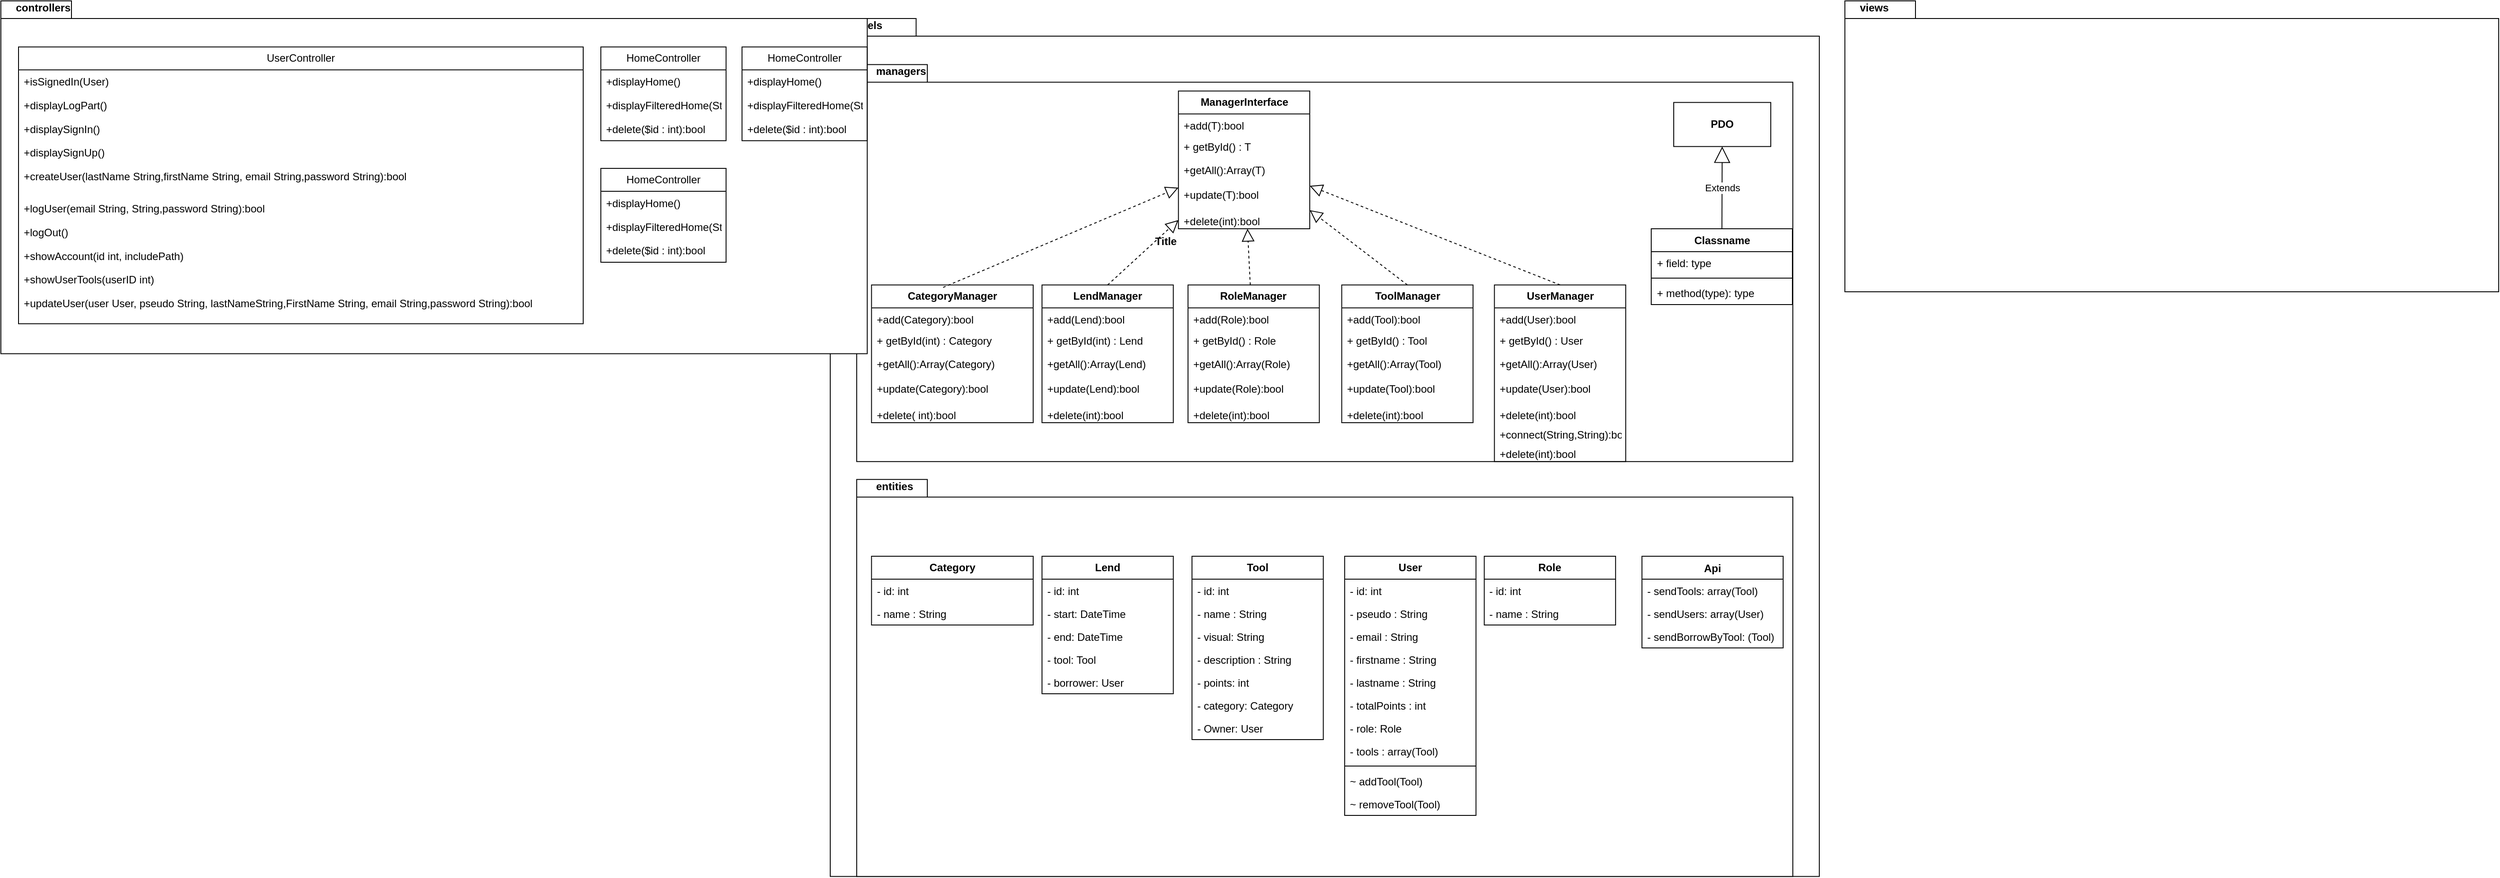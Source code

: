 <mxfile version="21.3.2" type="github">
  <diagram id="C5RBs43oDa-KdzZeNtuy" name="Page-1">
    <mxGraphModel dx="2261" dy="1923" grid="1" gridSize="10" guides="1" tooltips="1" connect="1" arrows="1" fold="1" page="1" pageScale="1" pageWidth="827" pageHeight="1169" math="0" shadow="0">
      <root>
        <mxCell id="WIyWlLk6GJQsqaUBKTNV-0" />
        <mxCell id="WIyWlLk6GJQsqaUBKTNV-1" parent="WIyWlLk6GJQsqaUBKTNV-0" />
        <mxCell id="zkfFHV4jXpPFQw0GAbJ--17" value="Address" style="swimlane;fontStyle=0;align=center;verticalAlign=top;childLayout=stackLayout;horizontal=1;startSize=26;horizontalStack=0;resizeParent=1;resizeLast=0;collapsible=1;marginBottom=0;rounded=0;shadow=0;strokeWidth=1;" parent="WIyWlLk6GJQsqaUBKTNV-1" vertex="1">
          <mxGeometry x="450" y="372" width="160" height="216" as="geometry">
            <mxRectangle x="550" y="140" width="160" height="26" as="alternateBounds" />
          </mxGeometry>
        </mxCell>
        <mxCell id="zkfFHV4jXpPFQw0GAbJ--18" value="Street" style="text;align=left;verticalAlign=top;spacingLeft=4;spacingRight=4;overflow=hidden;rotatable=0;points=[[0,0.5],[1,0.5]];portConstraint=eastwest;" parent="zkfFHV4jXpPFQw0GAbJ--17" vertex="1">
          <mxGeometry y="26" width="160" height="26" as="geometry" />
        </mxCell>
        <mxCell id="zkfFHV4jXpPFQw0GAbJ--19" value="City" style="text;align=left;verticalAlign=top;spacingLeft=4;spacingRight=4;overflow=hidden;rotatable=0;points=[[0,0.5],[1,0.5]];portConstraint=eastwest;rounded=0;shadow=0;html=0;" parent="zkfFHV4jXpPFQw0GAbJ--17" vertex="1">
          <mxGeometry y="52" width="160" height="26" as="geometry" />
        </mxCell>
        <mxCell id="zkfFHV4jXpPFQw0GAbJ--20" value="State" style="text;align=left;verticalAlign=top;spacingLeft=4;spacingRight=4;overflow=hidden;rotatable=0;points=[[0,0.5],[1,0.5]];portConstraint=eastwest;rounded=0;shadow=0;html=0;" parent="zkfFHV4jXpPFQw0GAbJ--17" vertex="1">
          <mxGeometry y="78" width="160" height="26" as="geometry" />
        </mxCell>
        <mxCell id="zkfFHV4jXpPFQw0GAbJ--21" value="Postal Code" style="text;align=left;verticalAlign=top;spacingLeft=4;spacingRight=4;overflow=hidden;rotatable=0;points=[[0,0.5],[1,0.5]];portConstraint=eastwest;rounded=0;shadow=0;html=0;" parent="zkfFHV4jXpPFQw0GAbJ--17" vertex="1">
          <mxGeometry y="104" width="160" height="26" as="geometry" />
        </mxCell>
        <mxCell id="zkfFHV4jXpPFQw0GAbJ--22" value="Country" style="text;align=left;verticalAlign=top;spacingLeft=4;spacingRight=4;overflow=hidden;rotatable=0;points=[[0,0.5],[1,0.5]];portConstraint=eastwest;rounded=0;shadow=0;html=0;" parent="zkfFHV4jXpPFQw0GAbJ--17" vertex="1">
          <mxGeometry y="130" width="160" height="26" as="geometry" />
        </mxCell>
        <mxCell id="zkfFHV4jXpPFQw0GAbJ--23" value="" style="line;html=1;strokeWidth=1;align=left;verticalAlign=middle;spacingTop=-1;spacingLeft=3;spacingRight=3;rotatable=0;labelPosition=right;points=[];portConstraint=eastwest;" parent="zkfFHV4jXpPFQw0GAbJ--17" vertex="1">
          <mxGeometry y="156" width="160" height="8" as="geometry" />
        </mxCell>
        <mxCell id="zkfFHV4jXpPFQw0GAbJ--24" value="Validate" style="text;align=left;verticalAlign=top;spacingLeft=4;spacingRight=4;overflow=hidden;rotatable=0;points=[[0,0.5],[1,0.5]];portConstraint=eastwest;" parent="zkfFHV4jXpPFQw0GAbJ--17" vertex="1">
          <mxGeometry y="164" width="160" height="26" as="geometry" />
        </mxCell>
        <mxCell id="zkfFHV4jXpPFQw0GAbJ--25" value="Output As Label" style="text;align=left;verticalAlign=top;spacingLeft=4;spacingRight=4;overflow=hidden;rotatable=0;points=[[0,0.5],[1,0.5]];portConstraint=eastwest;" parent="zkfFHV4jXpPFQw0GAbJ--17" vertex="1">
          <mxGeometry y="190" width="160" height="26" as="geometry" />
        </mxCell>
        <mxCell id="wc3oJx8PHV-5oirLTfXP-18" value="&lt;div&gt;models&lt;/div&gt;" style="shape=folder;fontStyle=1;spacingTop=-6;tabWidth=80;tabHeight=20;tabPosition=left;html=1;whiteSpace=wrap;container=1;align=left;verticalAlign=top;spacingLeft=15;" parent="WIyWlLk6GJQsqaUBKTNV-1" vertex="1">
          <mxGeometry x="330" y="-220" width="1121" height="973.19" as="geometry">
            <mxRectangle x="410" y="-250" width="40" height="50" as="alternateBounds" />
          </mxGeometry>
        </mxCell>
        <mxCell id="wc3oJx8PHV-5oirLTfXP-54" value="&lt;div&gt;managers&lt;/div&gt;" style="shape=folder;fontStyle=1;spacingTop=-6;tabWidth=80;tabHeight=20;tabPosition=left;html=1;whiteSpace=wrap;container=1;align=left;verticalAlign=top;spacingLeft=20;" parent="wc3oJx8PHV-5oirLTfXP-18" vertex="1">
          <mxGeometry x="30" y="52.22" width="1061" height="450.37" as="geometry">
            <mxRectangle x="410" y="-250" width="40" height="50" as="alternateBounds" />
          </mxGeometry>
        </mxCell>
        <mxCell id="wc3oJx8PHV-5oirLTfXP-19" value="&lt;div&gt;ManagerInterface&lt;/div&gt;" style="swimlane;fontStyle=1;childLayout=stackLayout;horizontal=1;startSize=26;fillColor=none;horizontalStack=0;resizeParent=1;resizeParentMax=0;resizeLast=0;collapsible=1;marginBottom=0;whiteSpace=wrap;html=1;" parent="wc3oJx8PHV-5oirLTfXP-54" vertex="1">
          <mxGeometry x="364.645" y="30" width="148.823" height="156.25" as="geometry" />
        </mxCell>
        <mxCell id="wc3oJx8PHV-5oirLTfXP-20" value="+add(T):bool" style="text;align=left;verticalAlign=top;spacingLeft=4;spacingRight=4;overflow=hidden;rotatable=0;points=[[0,0.5],[1,0.5]];portConstraint=eastwest;" parent="wc3oJx8PHV-5oirLTfXP-19" vertex="1">
          <mxGeometry y="26" width="148.823" height="24" as="geometry" />
        </mxCell>
        <mxCell id="wc3oJx8PHV-5oirLTfXP-21" value="+ getById() : T" style="text;align=left;verticalAlign=top;spacingLeft=4;spacingRight=4;overflow=hidden;rotatable=0;points=[[0,0.5],[1,0.5]];portConstraint=eastwest;" parent="wc3oJx8PHV-5oirLTfXP-19" vertex="1">
          <mxGeometry y="50" width="148.823" height="26.06" as="geometry" />
        </mxCell>
        <mxCell id="wc3oJx8PHV-5oirLTfXP-22" value="+getAll():Array(T)" style="text;align=left;verticalAlign=top;spacingLeft=4;spacingRight=4;overflow=hidden;rotatable=0;points=[[0,0.5],[1,0.5]];portConstraint=eastwest;" parent="wc3oJx8PHV-5oirLTfXP-19" vertex="1">
          <mxGeometry y="76.06" width="148.823" height="28.13" as="geometry" />
        </mxCell>
        <mxCell id="wc3oJx8PHV-5oirLTfXP-23" value="+update(T):bool" style="text;align=left;verticalAlign=top;spacingLeft=4;spacingRight=4;overflow=hidden;rotatable=0;points=[[0,0.5],[1,0.5]];portConstraint=eastwest;" parent="wc3oJx8PHV-5oirLTfXP-19" vertex="1">
          <mxGeometry y="104.19" width="148.823" height="30" as="geometry" />
        </mxCell>
        <mxCell id="wc3oJx8PHV-5oirLTfXP-24" value="+delete(int):bool" style="text;align=left;verticalAlign=top;spacingLeft=4;spacingRight=4;overflow=hidden;rotatable=0;points=[[0,0.5],[1,0.5]];portConstraint=eastwest;" parent="wc3oJx8PHV-5oirLTfXP-19" vertex="1">
          <mxGeometry y="134.19" width="148.823" height="22.06" as="geometry" />
        </mxCell>
        <mxCell id="wc3oJx8PHV-5oirLTfXP-55" value="CategoryManager" style="swimlane;fontStyle=1;childLayout=stackLayout;horizontal=1;startSize=26;fillColor=none;horizontalStack=0;resizeParent=1;resizeParentMax=0;resizeLast=0;collapsible=1;marginBottom=0;whiteSpace=wrap;html=1;" parent="wc3oJx8PHV-5oirLTfXP-54" vertex="1">
          <mxGeometry x="16.78" y="250" width="183.22" height="156.25" as="geometry" />
        </mxCell>
        <mxCell id="wc3oJx8PHV-5oirLTfXP-56" value="+add(Category):bool" style="text;align=left;verticalAlign=top;spacingLeft=4;spacingRight=4;overflow=hidden;rotatable=0;points=[[0,0.5],[1,0.5]];portConstraint=eastwest;" parent="wc3oJx8PHV-5oirLTfXP-55" vertex="1">
          <mxGeometry y="26" width="183.22" height="24" as="geometry" />
        </mxCell>
        <mxCell id="wc3oJx8PHV-5oirLTfXP-57" value="+ getById(int) : Category" style="text;align=left;verticalAlign=top;spacingLeft=4;spacingRight=4;overflow=hidden;rotatable=0;points=[[0,0.5],[1,0.5]];portConstraint=eastwest;" parent="wc3oJx8PHV-5oirLTfXP-55" vertex="1">
          <mxGeometry y="50" width="183.22" height="26.06" as="geometry" />
        </mxCell>
        <mxCell id="wc3oJx8PHV-5oirLTfXP-58" value="+getAll():Array(Category)" style="text;align=left;verticalAlign=top;spacingLeft=4;spacingRight=4;overflow=hidden;rotatable=0;points=[[0,0.5],[1,0.5]];portConstraint=eastwest;" parent="wc3oJx8PHV-5oirLTfXP-55" vertex="1">
          <mxGeometry y="76.06" width="183.22" height="28.13" as="geometry" />
        </mxCell>
        <mxCell id="wc3oJx8PHV-5oirLTfXP-59" value="+update(Category):bool" style="text;align=left;verticalAlign=top;spacingLeft=4;spacingRight=4;overflow=hidden;rotatable=0;points=[[0,0.5],[1,0.5]];portConstraint=eastwest;" parent="wc3oJx8PHV-5oirLTfXP-55" vertex="1">
          <mxGeometry y="104.19" width="183.22" height="30" as="geometry" />
        </mxCell>
        <mxCell id="wc3oJx8PHV-5oirLTfXP-60" value="+delete( int):bool" style="text;align=left;verticalAlign=top;spacingLeft=4;spacingRight=4;overflow=hidden;rotatable=0;points=[[0,0.5],[1,0.5]];portConstraint=eastwest;" parent="wc3oJx8PHV-5oirLTfXP-55" vertex="1">
          <mxGeometry y="134.19" width="183.22" height="22.06" as="geometry" />
        </mxCell>
        <mxCell id="wc3oJx8PHV-5oirLTfXP-61" value="LendManager" style="swimlane;fontStyle=1;childLayout=stackLayout;horizontal=1;startSize=26;fillColor=none;horizontalStack=0;resizeParent=1;resizeParentMax=0;resizeLast=0;collapsible=1;marginBottom=0;whiteSpace=wrap;html=1;" parent="wc3oJx8PHV-5oirLTfXP-54" vertex="1">
          <mxGeometry x="210.004" y="250" width="148.823" height="156.25" as="geometry" />
        </mxCell>
        <mxCell id="wc3oJx8PHV-5oirLTfXP-62" value="+add(Lend):bool" style="text;align=left;verticalAlign=top;spacingLeft=4;spacingRight=4;overflow=hidden;rotatable=0;points=[[0,0.5],[1,0.5]];portConstraint=eastwest;" parent="wc3oJx8PHV-5oirLTfXP-61" vertex="1">
          <mxGeometry y="26" width="148.823" height="24" as="geometry" />
        </mxCell>
        <mxCell id="wc3oJx8PHV-5oirLTfXP-63" value="+ getById(int) : Lend" style="text;align=left;verticalAlign=top;spacingLeft=4;spacingRight=4;overflow=hidden;rotatable=0;points=[[0,0.5],[1,0.5]];portConstraint=eastwest;" parent="wc3oJx8PHV-5oirLTfXP-61" vertex="1">
          <mxGeometry y="50" width="148.823" height="26.06" as="geometry" />
        </mxCell>
        <mxCell id="wc3oJx8PHV-5oirLTfXP-64" value="+getAll():Array(Lend)" style="text;align=left;verticalAlign=top;spacingLeft=4;spacingRight=4;overflow=hidden;rotatable=0;points=[[0,0.5],[1,0.5]];portConstraint=eastwest;" parent="wc3oJx8PHV-5oirLTfXP-61" vertex="1">
          <mxGeometry y="76.06" width="148.823" height="28.13" as="geometry" />
        </mxCell>
        <mxCell id="wc3oJx8PHV-5oirLTfXP-65" value="+update(Lend):bool" style="text;align=left;verticalAlign=top;spacingLeft=4;spacingRight=4;overflow=hidden;rotatable=0;points=[[0,0.5],[1,0.5]];portConstraint=eastwest;" parent="wc3oJx8PHV-5oirLTfXP-61" vertex="1">
          <mxGeometry y="104.19" width="148.823" height="30" as="geometry" />
        </mxCell>
        <mxCell id="wc3oJx8PHV-5oirLTfXP-66" value="+delete(int):bool" style="text;align=left;verticalAlign=top;spacingLeft=4;spacingRight=4;overflow=hidden;rotatable=0;points=[[0,0.5],[1,0.5]];portConstraint=eastwest;" parent="wc3oJx8PHV-5oirLTfXP-61" vertex="1">
          <mxGeometry y="134.19" width="148.823" height="22.06" as="geometry" />
        </mxCell>
        <mxCell id="wc3oJx8PHV-5oirLTfXP-67" value="&lt;div&gt;RoleManager&lt;/div&gt;" style="swimlane;fontStyle=1;childLayout=stackLayout;horizontal=1;startSize=26;fillColor=none;horizontalStack=0;resizeParent=1;resizeParentMax=0;resizeLast=0;collapsible=1;marginBottom=0;whiteSpace=wrap;html=1;" parent="wc3oJx8PHV-5oirLTfXP-54" vertex="1">
          <mxGeometry x="375.497" y="250" width="148.823" height="156.25" as="geometry" />
        </mxCell>
        <mxCell id="wc3oJx8PHV-5oirLTfXP-68" value="+add(Role):bool" style="text;align=left;verticalAlign=top;spacingLeft=4;spacingRight=4;overflow=hidden;rotatable=0;points=[[0,0.5],[1,0.5]];portConstraint=eastwest;" parent="wc3oJx8PHV-5oirLTfXP-67" vertex="1">
          <mxGeometry y="26" width="148.823" height="24" as="geometry" />
        </mxCell>
        <mxCell id="wc3oJx8PHV-5oirLTfXP-69" value="+ getById() : Role" style="text;align=left;verticalAlign=top;spacingLeft=4;spacingRight=4;overflow=hidden;rotatable=0;points=[[0,0.5],[1,0.5]];portConstraint=eastwest;" parent="wc3oJx8PHV-5oirLTfXP-67" vertex="1">
          <mxGeometry y="50" width="148.823" height="26.06" as="geometry" />
        </mxCell>
        <mxCell id="wc3oJx8PHV-5oirLTfXP-70" value="+getAll():Array(Role)" style="text;align=left;verticalAlign=top;spacingLeft=4;spacingRight=4;overflow=hidden;rotatable=0;points=[[0,0.5],[1,0.5]];portConstraint=eastwest;" parent="wc3oJx8PHV-5oirLTfXP-67" vertex="1">
          <mxGeometry y="76.06" width="148.823" height="28.13" as="geometry" />
        </mxCell>
        <mxCell id="wc3oJx8PHV-5oirLTfXP-71" value="+update(Role):bool" style="text;align=left;verticalAlign=top;spacingLeft=4;spacingRight=4;overflow=hidden;rotatable=0;points=[[0,0.5],[1,0.5]];portConstraint=eastwest;" parent="wc3oJx8PHV-5oirLTfXP-67" vertex="1">
          <mxGeometry y="104.19" width="148.823" height="30" as="geometry" />
        </mxCell>
        <mxCell id="wc3oJx8PHV-5oirLTfXP-72" value="+delete(int):bool" style="text;align=left;verticalAlign=top;spacingLeft=4;spacingRight=4;overflow=hidden;rotatable=0;points=[[0,0.5],[1,0.5]];portConstraint=eastwest;" parent="wc3oJx8PHV-5oirLTfXP-67" vertex="1">
          <mxGeometry y="134.19" width="148.823" height="22.06" as="geometry" />
        </mxCell>
        <mxCell id="wc3oJx8PHV-5oirLTfXP-73" value="&lt;div&gt;ToolManager&lt;/div&gt;" style="swimlane;fontStyle=1;childLayout=stackLayout;horizontal=1;startSize=26;fillColor=none;horizontalStack=0;resizeParent=1;resizeParentMax=0;resizeLast=0;collapsible=1;marginBottom=0;whiteSpace=wrap;html=1;" parent="wc3oJx8PHV-5oirLTfXP-54" vertex="1">
          <mxGeometry x="549.723" y="250" width="148.823" height="156.25" as="geometry" />
        </mxCell>
        <mxCell id="wc3oJx8PHV-5oirLTfXP-74" value="+add(Tool):bool" style="text;align=left;verticalAlign=top;spacingLeft=4;spacingRight=4;overflow=hidden;rotatable=0;points=[[0,0.5],[1,0.5]];portConstraint=eastwest;" parent="wc3oJx8PHV-5oirLTfXP-73" vertex="1">
          <mxGeometry y="26" width="148.823" height="24" as="geometry" />
        </mxCell>
        <mxCell id="wc3oJx8PHV-5oirLTfXP-75" value="+ getById() : Tool" style="text;align=left;verticalAlign=top;spacingLeft=4;spacingRight=4;overflow=hidden;rotatable=0;points=[[0,0.5],[1,0.5]];portConstraint=eastwest;" parent="wc3oJx8PHV-5oirLTfXP-73" vertex="1">
          <mxGeometry y="50" width="148.823" height="26.06" as="geometry" />
        </mxCell>
        <mxCell id="wc3oJx8PHV-5oirLTfXP-76" value="+getAll():Array(Tool)" style="text;align=left;verticalAlign=top;spacingLeft=4;spacingRight=4;overflow=hidden;rotatable=0;points=[[0,0.5],[1,0.5]];portConstraint=eastwest;" parent="wc3oJx8PHV-5oirLTfXP-73" vertex="1">
          <mxGeometry y="76.06" width="148.823" height="28.13" as="geometry" />
        </mxCell>
        <mxCell id="wc3oJx8PHV-5oirLTfXP-77" value="+update(Tool):bool" style="text;align=left;verticalAlign=top;spacingLeft=4;spacingRight=4;overflow=hidden;rotatable=0;points=[[0,0.5],[1,0.5]];portConstraint=eastwest;" parent="wc3oJx8PHV-5oirLTfXP-73" vertex="1">
          <mxGeometry y="104.19" width="148.823" height="30" as="geometry" />
        </mxCell>
        <mxCell id="wc3oJx8PHV-5oirLTfXP-78" value="+delete(int):bool" style="text;align=left;verticalAlign=top;spacingLeft=4;spacingRight=4;overflow=hidden;rotatable=0;points=[[0,0.5],[1,0.5]];portConstraint=eastwest;" parent="wc3oJx8PHV-5oirLTfXP-73" vertex="1">
          <mxGeometry y="134.19" width="148.823" height="22.06" as="geometry" />
        </mxCell>
        <mxCell id="wc3oJx8PHV-5oirLTfXP-79" value="&lt;div&gt;UserManager&lt;/div&gt;" style="swimlane;fontStyle=1;childLayout=stackLayout;horizontal=1;startSize=26;fillColor=none;horizontalStack=0;resizeParent=1;resizeParentMax=0;resizeLast=0;collapsible=1;marginBottom=0;whiteSpace=wrap;html=1;" parent="wc3oJx8PHV-5oirLTfXP-54" vertex="1">
          <mxGeometry x="722.777" y="250" width="148.823" height="200.37" as="geometry" />
        </mxCell>
        <mxCell id="wc3oJx8PHV-5oirLTfXP-80" value="+add(User):bool" style="text;align=left;verticalAlign=top;spacingLeft=4;spacingRight=4;overflow=hidden;rotatable=0;points=[[0,0.5],[1,0.5]];portConstraint=eastwest;" parent="wc3oJx8PHV-5oirLTfXP-79" vertex="1">
          <mxGeometry y="26" width="148.823" height="24" as="geometry" />
        </mxCell>
        <mxCell id="wc3oJx8PHV-5oirLTfXP-81" value="+ getById() : User" style="text;align=left;verticalAlign=top;spacingLeft=4;spacingRight=4;overflow=hidden;rotatable=0;points=[[0,0.5],[1,0.5]];portConstraint=eastwest;" parent="wc3oJx8PHV-5oirLTfXP-79" vertex="1">
          <mxGeometry y="50" width="148.823" height="26.06" as="geometry" />
        </mxCell>
        <mxCell id="wc3oJx8PHV-5oirLTfXP-82" value="+getAll():Array(User)" style="text;align=left;verticalAlign=top;spacingLeft=4;spacingRight=4;overflow=hidden;rotatable=0;points=[[0,0.5],[1,0.5]];portConstraint=eastwest;" parent="wc3oJx8PHV-5oirLTfXP-79" vertex="1">
          <mxGeometry y="76.06" width="148.823" height="28.13" as="geometry" />
        </mxCell>
        <mxCell id="wc3oJx8PHV-5oirLTfXP-83" value="+update(User):bool" style="text;align=left;verticalAlign=top;spacingLeft=4;spacingRight=4;overflow=hidden;rotatable=0;points=[[0,0.5],[1,0.5]];portConstraint=eastwest;" parent="wc3oJx8PHV-5oirLTfXP-79" vertex="1">
          <mxGeometry y="104.19" width="148.823" height="30" as="geometry" />
        </mxCell>
        <mxCell id="wc3oJx8PHV-5oirLTfXP-84" value="+delete(int):bool" style="text;align=left;verticalAlign=top;spacingLeft=4;spacingRight=4;overflow=hidden;rotatable=0;points=[[0,0.5],[1,0.5]];portConstraint=eastwest;" parent="wc3oJx8PHV-5oirLTfXP-79" vertex="1">
          <mxGeometry y="134.19" width="148.823" height="22.06" as="geometry" />
        </mxCell>
        <mxCell id="wc3oJx8PHV-5oirLTfXP-87" value="+connect(String,String):bool" style="text;align=left;verticalAlign=top;spacingLeft=4;spacingRight=4;overflow=hidden;rotatable=0;points=[[0,0.5],[1,0.5]];portConstraint=eastwest;" parent="wc3oJx8PHV-5oirLTfXP-79" vertex="1">
          <mxGeometry y="156.25" width="148.823" height="22.06" as="geometry" />
        </mxCell>
        <mxCell id="wc3oJx8PHV-5oirLTfXP-88" value="+delete(int):bool" style="text;align=left;verticalAlign=top;spacingLeft=4;spacingRight=4;overflow=hidden;rotatable=0;points=[[0,0.5],[1,0.5]];portConstraint=eastwest;" parent="wc3oJx8PHV-5oirLTfXP-79" vertex="1">
          <mxGeometry y="178.31" width="148.823" height="22.06" as="geometry" />
        </mxCell>
        <mxCell id="wc3oJx8PHV-5oirLTfXP-91" value="" style="endArrow=block;dashed=1;endFill=0;endSize=12;html=1;rounded=0;" parent="wc3oJx8PHV-5oirLTfXP-54" source="wc3oJx8PHV-5oirLTfXP-67" target="wc3oJx8PHV-5oirLTfXP-19" edge="1">
          <mxGeometry width="160" relative="1" as="geometry">
            <mxPoint x="300" y="260" as="sourcePoint" />
            <mxPoint x="427" y="196" as="targetPoint" />
          </mxGeometry>
        </mxCell>
        <mxCell id="wc3oJx8PHV-5oirLTfXP-92" value="" style="endArrow=block;dashed=1;endFill=0;endSize=12;html=1;rounded=0;exitX=0.443;exitY=0.018;exitDx=0;exitDy=0;exitPerimeter=0;fontStyle=1" parent="wc3oJx8PHV-5oirLTfXP-54" source="wc3oJx8PHV-5oirLTfXP-55" target="wc3oJx8PHV-5oirLTfXP-19" edge="1">
          <mxGeometry width="160" relative="1" as="geometry">
            <mxPoint x="170" y="180" as="sourcePoint" />
            <mxPoint x="330" y="180" as="targetPoint" />
          </mxGeometry>
        </mxCell>
        <mxCell id="wc3oJx8PHV-5oirLTfXP-93" value="" style="endArrow=block;dashed=1;endFill=0;endSize=12;html=1;rounded=0;exitX=0.5;exitY=0;exitDx=0;exitDy=0;" parent="wc3oJx8PHV-5oirLTfXP-54" source="wc3oJx8PHV-5oirLTfXP-79" target="wc3oJx8PHV-5oirLTfXP-19" edge="1">
          <mxGeometry width="160" relative="1" as="geometry">
            <mxPoint x="180" y="190" as="sourcePoint" />
            <mxPoint x="340" y="190" as="targetPoint" />
          </mxGeometry>
        </mxCell>
        <mxCell id="wc3oJx8PHV-5oirLTfXP-94" value="" style="endArrow=block;dashed=1;endFill=0;endSize=12;html=1;rounded=0;exitX=0.5;exitY=0;exitDx=0;exitDy=0;" parent="wc3oJx8PHV-5oirLTfXP-54" source="wc3oJx8PHV-5oirLTfXP-73" target="wc3oJx8PHV-5oirLTfXP-19" edge="1">
          <mxGeometry width="160" relative="1" as="geometry">
            <mxPoint x="190" y="200" as="sourcePoint" />
            <mxPoint x="350" y="200" as="targetPoint" />
          </mxGeometry>
        </mxCell>
        <mxCell id="wc3oJx8PHV-5oirLTfXP-95" value="Classname" style="swimlane;fontStyle=1;align=center;verticalAlign=top;childLayout=stackLayout;horizontal=1;startSize=26;horizontalStack=0;resizeParent=1;resizeParentMax=0;resizeLast=0;collapsible=1;marginBottom=0;whiteSpace=wrap;html=1;" parent="wc3oJx8PHV-5oirLTfXP-54" vertex="1">
          <mxGeometry x="900.5" y="186.25" width="160" height="86" as="geometry" />
        </mxCell>
        <mxCell id="wc3oJx8PHV-5oirLTfXP-96" value="+ field: type" style="text;strokeColor=none;fillColor=none;align=left;verticalAlign=top;spacingLeft=4;spacingRight=4;overflow=hidden;rotatable=0;points=[[0,0.5],[1,0.5]];portConstraint=eastwest;whiteSpace=wrap;html=1;" parent="wc3oJx8PHV-5oirLTfXP-95" vertex="1">
          <mxGeometry y="26" width="160" height="26" as="geometry" />
        </mxCell>
        <mxCell id="wc3oJx8PHV-5oirLTfXP-97" value="" style="line;strokeWidth=1;fillColor=none;align=left;verticalAlign=middle;spacingTop=-1;spacingLeft=3;spacingRight=3;rotatable=0;labelPosition=right;points=[];portConstraint=eastwest;strokeColor=inherit;" parent="wc3oJx8PHV-5oirLTfXP-95" vertex="1">
          <mxGeometry y="52" width="160" height="8" as="geometry" />
        </mxCell>
        <mxCell id="wc3oJx8PHV-5oirLTfXP-98" value="+ method(type): type" style="text;strokeColor=none;fillColor=none;align=left;verticalAlign=top;spacingLeft=4;spacingRight=4;overflow=hidden;rotatable=0;points=[[0,0.5],[1,0.5]];portConstraint=eastwest;whiteSpace=wrap;html=1;" parent="wc3oJx8PHV-5oirLTfXP-95" vertex="1">
          <mxGeometry y="60" width="160" height="26" as="geometry" />
        </mxCell>
        <mxCell id="wc3oJx8PHV-5oirLTfXP-99" value="PDO" style="html=1;whiteSpace=wrap;fontStyle=1" parent="wc3oJx8PHV-5oirLTfXP-54" vertex="1">
          <mxGeometry x="926" y="43" width="110" height="50" as="geometry" />
        </mxCell>
        <mxCell id="wc3oJx8PHV-5oirLTfXP-101" value="Extends" style="endArrow=block;endSize=16;endFill=0;html=1;rounded=0;" parent="wc3oJx8PHV-5oirLTfXP-54" source="wc3oJx8PHV-5oirLTfXP-95" target="wc3oJx8PHV-5oirLTfXP-99" edge="1">
          <mxGeometry width="160" relative="1" as="geometry">
            <mxPoint x="1000" y="140" as="sourcePoint" />
            <mxPoint x="1160" y="140" as="targetPoint" />
          </mxGeometry>
        </mxCell>
        <mxCell id="wc3oJx8PHV-5oirLTfXP-90" value="" style="endArrow=block;dashed=1;endFill=0;endSize=12;html=1;rounded=0;exitX=0.5;exitY=0;exitDx=0;exitDy=0;" parent="wc3oJx8PHV-5oirLTfXP-54" source="wc3oJx8PHV-5oirLTfXP-61" target="wc3oJx8PHV-5oirLTfXP-19" edge="1">
          <mxGeometry width="160" relative="1" as="geometry">
            <mxPoint x="270" y="227.78" as="sourcePoint" />
            <mxPoint x="430" y="227.78" as="targetPoint" />
          </mxGeometry>
        </mxCell>
        <mxCell id="wc3oJx8PHV-5oirLTfXP-102" value="&lt;div&gt;entities&lt;/div&gt;" style="shape=folder;fontStyle=1;spacingTop=-6;tabWidth=80;tabHeight=20;tabPosition=left;html=1;whiteSpace=wrap;container=1;align=left;verticalAlign=top;spacingLeft=20;" parent="wc3oJx8PHV-5oirLTfXP-18" vertex="1">
          <mxGeometry x="30" y="522.82" width="1061" height="450.37" as="geometry">
            <mxRectangle x="410" y="-250" width="40" height="50" as="alternateBounds" />
          </mxGeometry>
        </mxCell>
        <mxCell id="wc3oJx8PHV-5oirLTfXP-109" value="Category" style="swimlane;fontStyle=1;childLayout=stackLayout;horizontal=1;startSize=26;fillColor=none;horizontalStack=0;resizeParent=1;resizeParentMax=0;resizeLast=0;collapsible=1;marginBottom=0;whiteSpace=wrap;html=1;" parent="wc3oJx8PHV-5oirLTfXP-102" vertex="1">
          <mxGeometry x="16.78" y="87.18" width="183.22" height="78" as="geometry" />
        </mxCell>
        <mxCell id="wc3oJx8PHV-5oirLTfXP-152" value="- id: int" style="text;strokeColor=none;fillColor=none;align=left;verticalAlign=top;spacingLeft=4;spacingRight=4;overflow=hidden;rotatable=0;points=[[0,0.5],[1,0.5]];portConstraint=eastwest;whiteSpace=wrap;html=1;" parent="wc3oJx8PHV-5oirLTfXP-109" vertex="1">
          <mxGeometry y="26" width="183.22" height="26" as="geometry" />
        </mxCell>
        <mxCell id="wc3oJx8PHV-5oirLTfXP-158" value="- name : String" style="text;strokeColor=none;fillColor=none;align=left;verticalAlign=top;spacingLeft=4;spacingRight=4;overflow=hidden;rotatable=0;points=[[0,0.5],[1,0.5]];portConstraint=eastwest;whiteSpace=wrap;html=1;" parent="wc3oJx8PHV-5oirLTfXP-109" vertex="1">
          <mxGeometry y="52" width="183.22" height="26" as="geometry" />
        </mxCell>
        <mxCell id="wc3oJx8PHV-5oirLTfXP-115" value="Lend" style="swimlane;fontStyle=1;childLayout=stackLayout;horizontal=1;startSize=26;fillColor=none;horizontalStack=0;resizeParent=1;resizeParentMax=0;resizeLast=0;collapsible=1;marginBottom=0;whiteSpace=wrap;html=1;" parent="wc3oJx8PHV-5oirLTfXP-102" vertex="1">
          <mxGeometry x="210.004" y="87.18" width="148.823" height="156" as="geometry" />
        </mxCell>
        <mxCell id="wc3oJx8PHV-5oirLTfXP-168" value="- id: int" style="text;strokeColor=none;fillColor=none;align=left;verticalAlign=top;spacingLeft=4;spacingRight=4;overflow=hidden;rotatable=0;points=[[0,0.5],[1,0.5]];portConstraint=eastwest;whiteSpace=wrap;html=1;" parent="wc3oJx8PHV-5oirLTfXP-115" vertex="1">
          <mxGeometry y="26" width="148.823" height="26" as="geometry" />
        </mxCell>
        <mxCell id="wc3oJx8PHV-5oirLTfXP-169" value="- start: DateTime" style="text;strokeColor=none;fillColor=none;align=left;verticalAlign=top;spacingLeft=4;spacingRight=4;overflow=hidden;rotatable=0;points=[[0,0.5],[1,0.5]];portConstraint=eastwest;whiteSpace=wrap;html=1;" parent="wc3oJx8PHV-5oirLTfXP-115" vertex="1">
          <mxGeometry y="52" width="148.823" height="26" as="geometry" />
        </mxCell>
        <mxCell id="wc3oJx8PHV-5oirLTfXP-170" value="- end: DateTime" style="text;strokeColor=none;fillColor=none;align=left;verticalAlign=top;spacingLeft=4;spacingRight=4;overflow=hidden;rotatable=0;points=[[0,0.5],[1,0.5]];portConstraint=eastwest;whiteSpace=wrap;html=1;" parent="wc3oJx8PHV-5oirLTfXP-115" vertex="1">
          <mxGeometry y="78" width="148.823" height="26" as="geometry" />
        </mxCell>
        <mxCell id="wc3oJx8PHV-5oirLTfXP-175" value="- tool: Tool" style="text;strokeColor=none;fillColor=none;align=left;verticalAlign=top;spacingLeft=4;spacingRight=4;overflow=hidden;rotatable=0;points=[[0,0.5],[1,0.5]];portConstraint=eastwest;whiteSpace=wrap;html=1;" parent="wc3oJx8PHV-5oirLTfXP-115" vertex="1">
          <mxGeometry y="104" width="148.823" height="26" as="geometry" />
        </mxCell>
        <mxCell id="wc3oJx8PHV-5oirLTfXP-177" value="- borrower: User" style="text;strokeColor=none;fillColor=none;align=left;verticalAlign=top;spacingLeft=4;spacingRight=4;overflow=hidden;rotatable=0;points=[[0,0.5],[1,0.5]];portConstraint=eastwest;whiteSpace=wrap;html=1;" parent="wc3oJx8PHV-5oirLTfXP-115" vertex="1">
          <mxGeometry y="130" width="148.823" height="26" as="geometry" />
        </mxCell>
        <mxCell id="wc3oJx8PHV-5oirLTfXP-121" value="&lt;div&gt;Role&lt;/div&gt;" style="swimlane;fontStyle=1;childLayout=stackLayout;horizontal=1;startSize=26;fillColor=none;horizontalStack=0;resizeParent=1;resizeParentMax=0;resizeLast=0;collapsible=1;marginBottom=0;whiteSpace=wrap;html=1;" parent="wc3oJx8PHV-5oirLTfXP-102" vertex="1">
          <mxGeometry x="711.277" y="87.18" width="148.823" height="78" as="geometry" />
        </mxCell>
        <mxCell id="wc3oJx8PHV-5oirLTfXP-161" value="- id: int" style="text;strokeColor=none;fillColor=none;align=left;verticalAlign=top;spacingLeft=4;spacingRight=4;overflow=hidden;rotatable=0;points=[[0,0.5],[1,0.5]];portConstraint=eastwest;whiteSpace=wrap;html=1;" parent="wc3oJx8PHV-5oirLTfXP-121" vertex="1">
          <mxGeometry y="26" width="148.823" height="26" as="geometry" />
        </mxCell>
        <mxCell id="wc3oJx8PHV-5oirLTfXP-160" value="- name : String" style="text;strokeColor=none;fillColor=none;align=left;verticalAlign=top;spacingLeft=4;spacingRight=4;overflow=hidden;rotatable=0;points=[[0,0.5],[1,0.5]];portConstraint=eastwest;whiteSpace=wrap;html=1;" parent="wc3oJx8PHV-5oirLTfXP-121" vertex="1">
          <mxGeometry y="52" width="148.823" height="26" as="geometry" />
        </mxCell>
        <mxCell id="wc3oJx8PHV-5oirLTfXP-127" value="&lt;div&gt;Tool&lt;/div&gt;" style="swimlane;fontStyle=1;childLayout=stackLayout;horizontal=1;startSize=26;fillColor=none;horizontalStack=0;resizeParent=1;resizeParentMax=0;resizeLast=0;collapsible=1;marginBottom=0;whiteSpace=wrap;html=1;" parent="wc3oJx8PHV-5oirLTfXP-102" vertex="1">
          <mxGeometry x="380.003" y="87.18" width="148.823" height="208" as="geometry" />
        </mxCell>
        <mxCell id="wc3oJx8PHV-5oirLTfXP-162" value="- id: int" style="text;strokeColor=none;fillColor=none;align=left;verticalAlign=top;spacingLeft=4;spacingRight=4;overflow=hidden;rotatable=0;points=[[0,0.5],[1,0.5]];portConstraint=eastwest;whiteSpace=wrap;html=1;" parent="wc3oJx8PHV-5oirLTfXP-127" vertex="1">
          <mxGeometry y="26" width="148.823" height="26" as="geometry" />
        </mxCell>
        <mxCell id="wc3oJx8PHV-5oirLTfXP-159" value="- name : String" style="text;strokeColor=none;fillColor=none;align=left;verticalAlign=top;spacingLeft=4;spacingRight=4;overflow=hidden;rotatable=0;points=[[0,0.5],[1,0.5]];portConstraint=eastwest;whiteSpace=wrap;html=1;" parent="wc3oJx8PHV-5oirLTfXP-127" vertex="1">
          <mxGeometry y="52" width="148.823" height="26" as="geometry" />
        </mxCell>
        <mxCell id="wc3oJx8PHV-5oirLTfXP-176" value="- visual: String" style="text;strokeColor=none;fillColor=none;align=left;verticalAlign=top;spacingLeft=4;spacingRight=4;overflow=hidden;rotatable=0;points=[[0,0.5],[1,0.5]];portConstraint=eastwest;whiteSpace=wrap;html=1;" parent="wc3oJx8PHV-5oirLTfXP-127" vertex="1">
          <mxGeometry y="78" width="148.823" height="26" as="geometry" />
        </mxCell>
        <mxCell id="wc3oJx8PHV-5oirLTfXP-178" value="- description : String" style="text;strokeColor=none;fillColor=none;align=left;verticalAlign=top;spacingLeft=4;spacingRight=4;overflow=hidden;rotatable=0;points=[[0,0.5],[1,0.5]];portConstraint=eastwest;whiteSpace=wrap;html=1;" parent="wc3oJx8PHV-5oirLTfXP-127" vertex="1">
          <mxGeometry y="104" width="148.823" height="26" as="geometry" />
        </mxCell>
        <mxCell id="wc3oJx8PHV-5oirLTfXP-179" value="- points: int" style="text;strokeColor=none;fillColor=none;align=left;verticalAlign=top;spacingLeft=4;spacingRight=4;overflow=hidden;rotatable=0;points=[[0,0.5],[1,0.5]];portConstraint=eastwest;whiteSpace=wrap;html=1;" parent="wc3oJx8PHV-5oirLTfXP-127" vertex="1">
          <mxGeometry y="130" width="148.823" height="26" as="geometry" />
        </mxCell>
        <mxCell id="wc3oJx8PHV-5oirLTfXP-180" value="- category: Category" style="text;strokeColor=none;fillColor=none;align=left;verticalAlign=top;spacingLeft=4;spacingRight=4;overflow=hidden;rotatable=0;points=[[0,0.5],[1,0.5]];portConstraint=eastwest;whiteSpace=wrap;html=1;" parent="wc3oJx8PHV-5oirLTfXP-127" vertex="1">
          <mxGeometry y="156" width="148.823" height="26" as="geometry" />
        </mxCell>
        <mxCell id="wc3oJx8PHV-5oirLTfXP-181" value="- Owner: User" style="text;strokeColor=none;fillColor=none;align=left;verticalAlign=top;spacingLeft=4;spacingRight=4;overflow=hidden;rotatable=0;points=[[0,0.5],[1,0.5]];portConstraint=eastwest;whiteSpace=wrap;html=1;" parent="wc3oJx8PHV-5oirLTfXP-127" vertex="1">
          <mxGeometry y="182" width="148.823" height="26" as="geometry" />
        </mxCell>
        <mxCell id="wc3oJx8PHV-5oirLTfXP-133" value="&lt;div&gt;User&lt;/div&gt;" style="swimlane;fontStyle=1;childLayout=stackLayout;horizontal=1;startSize=26;fillColor=none;horizontalStack=0;resizeParent=1;resizeParentMax=0;resizeLast=0;collapsible=1;marginBottom=0;whiteSpace=wrap;html=1;" parent="wc3oJx8PHV-5oirLTfXP-102" vertex="1">
          <mxGeometry x="553.057" y="87.18" width="148.823" height="294" as="geometry" />
        </mxCell>
        <mxCell id="wc3oJx8PHV-5oirLTfXP-163" value="- id: int" style="text;strokeColor=none;fillColor=none;align=left;verticalAlign=top;spacingLeft=4;spacingRight=4;overflow=hidden;rotatable=0;points=[[0,0.5],[1,0.5]];portConstraint=eastwest;whiteSpace=wrap;html=1;" parent="wc3oJx8PHV-5oirLTfXP-133" vertex="1">
          <mxGeometry y="26" width="148.823" height="26" as="geometry" />
        </mxCell>
        <mxCell id="wc3oJx8PHV-5oirLTfXP-153" value="&lt;div&gt;- pseudo : String&lt;/div&gt;" style="text;strokeColor=none;fillColor=none;align=left;verticalAlign=top;spacingLeft=4;spacingRight=4;overflow=hidden;rotatable=0;points=[[0,0.5],[1,0.5]];portConstraint=eastwest;whiteSpace=wrap;html=1;" parent="wc3oJx8PHV-5oirLTfXP-133" vertex="1">
          <mxGeometry y="52" width="148.823" height="26" as="geometry" />
        </mxCell>
        <mxCell id="wc3oJx8PHV-5oirLTfXP-157" value="- email : String" style="text;strokeColor=none;fillColor=none;align=left;verticalAlign=top;spacingLeft=4;spacingRight=4;overflow=hidden;rotatable=0;points=[[0,0.5],[1,0.5]];portConstraint=eastwest;whiteSpace=wrap;html=1;" parent="wc3oJx8PHV-5oirLTfXP-133" vertex="1">
          <mxGeometry y="78" width="148.823" height="26" as="geometry" />
        </mxCell>
        <mxCell id="wc3oJx8PHV-5oirLTfXP-182" value="- firstname : String" style="text;strokeColor=none;fillColor=none;align=left;verticalAlign=top;spacingLeft=4;spacingRight=4;overflow=hidden;rotatable=0;points=[[0,0.5],[1,0.5]];portConstraint=eastwest;whiteSpace=wrap;html=1;" parent="wc3oJx8PHV-5oirLTfXP-133" vertex="1">
          <mxGeometry y="104" width="148.823" height="26" as="geometry" />
        </mxCell>
        <mxCell id="wc3oJx8PHV-5oirLTfXP-183" value="- lastname : String" style="text;strokeColor=none;fillColor=none;align=left;verticalAlign=top;spacingLeft=4;spacingRight=4;overflow=hidden;rotatable=0;points=[[0,0.5],[1,0.5]];portConstraint=eastwest;whiteSpace=wrap;html=1;" parent="wc3oJx8PHV-5oirLTfXP-133" vertex="1">
          <mxGeometry y="130" width="148.823" height="26" as="geometry" />
        </mxCell>
        <mxCell id="wc3oJx8PHV-5oirLTfXP-184" value="- totalPoints : int" style="text;strokeColor=none;fillColor=none;align=left;verticalAlign=top;spacingLeft=4;spacingRight=4;overflow=hidden;rotatable=0;points=[[0,0.5],[1,0.5]];portConstraint=eastwest;whiteSpace=wrap;html=1;" parent="wc3oJx8PHV-5oirLTfXP-133" vertex="1">
          <mxGeometry y="156" width="148.823" height="26" as="geometry" />
        </mxCell>
        <mxCell id="wc3oJx8PHV-5oirLTfXP-185" value="- role: Role" style="text;strokeColor=none;fillColor=none;align=left;verticalAlign=top;spacingLeft=4;spacingRight=4;overflow=hidden;rotatable=0;points=[[0,0.5],[1,0.5]];portConstraint=eastwest;whiteSpace=wrap;html=1;" parent="wc3oJx8PHV-5oirLTfXP-133" vertex="1">
          <mxGeometry y="182" width="148.823" height="26" as="geometry" />
        </mxCell>
        <mxCell id="wc3oJx8PHV-5oirLTfXP-186" value="- tools : array(Tool)" style="text;strokeColor=none;fillColor=none;align=left;verticalAlign=top;spacingLeft=4;spacingRight=4;overflow=hidden;rotatable=0;points=[[0,0.5],[1,0.5]];portConstraint=eastwest;whiteSpace=wrap;html=1;" parent="wc3oJx8PHV-5oirLTfXP-133" vertex="1">
          <mxGeometry y="208" width="148.823" height="26" as="geometry" />
        </mxCell>
        <mxCell id="wc3oJx8PHV-5oirLTfXP-187" value="" style="line;strokeWidth=1;fillColor=none;align=left;verticalAlign=middle;spacingTop=-1;spacingLeft=3;spacingRight=3;rotatable=0;labelPosition=right;points=[];portConstraint=eastwest;strokeColor=inherit;" parent="wc3oJx8PHV-5oirLTfXP-133" vertex="1">
          <mxGeometry y="234" width="148.823" height="8" as="geometry" />
        </mxCell>
        <mxCell id="wc3oJx8PHV-5oirLTfXP-190" value="~ addTool(Tool)" style="text;strokeColor=none;fillColor=none;align=left;verticalAlign=top;spacingLeft=4;spacingRight=4;overflow=hidden;rotatable=0;points=[[0,0.5],[1,0.5]];portConstraint=eastwest;whiteSpace=wrap;html=1;" parent="wc3oJx8PHV-5oirLTfXP-133" vertex="1">
          <mxGeometry y="242" width="148.823" height="26" as="geometry" />
        </mxCell>
        <mxCell id="wc3oJx8PHV-5oirLTfXP-191" value="~ removeTool(Tool)" style="text;strokeColor=none;fillColor=none;align=left;verticalAlign=top;spacingLeft=4;spacingRight=4;overflow=hidden;rotatable=0;points=[[0,0.5],[1,0.5]];portConstraint=eastwest;whiteSpace=wrap;html=1;" parent="wc3oJx8PHV-5oirLTfXP-133" vertex="1">
          <mxGeometry y="268" width="148.823" height="26" as="geometry" />
        </mxCell>
        <mxCell id="wc3oJx8PHV-5oirLTfXP-164" value="Api" style="swimlane;fontStyle=1;align=center;verticalAlign=top;childLayout=stackLayout;horizontal=1;startSize=26;horizontalStack=0;resizeParent=1;resizeParentMax=0;resizeLast=0;collapsible=1;marginBottom=0;whiteSpace=wrap;html=1;" parent="wc3oJx8PHV-5oirLTfXP-102" vertex="1">
          <mxGeometry x="890" y="87.18" width="160" height="104" as="geometry" />
        </mxCell>
        <mxCell id="wc3oJx8PHV-5oirLTfXP-165" value="- sendTools: array(Tool)" style="text;strokeColor=none;fillColor=none;align=left;verticalAlign=top;spacingLeft=4;spacingRight=4;overflow=hidden;rotatable=0;points=[[0,0.5],[1,0.5]];portConstraint=eastwest;whiteSpace=wrap;html=1;" parent="wc3oJx8PHV-5oirLTfXP-164" vertex="1">
          <mxGeometry y="26" width="160" height="26" as="geometry" />
        </mxCell>
        <mxCell id="wc3oJx8PHV-5oirLTfXP-192" value="- sendUsers: array(User)" style="text;strokeColor=none;fillColor=none;align=left;verticalAlign=top;spacingLeft=4;spacingRight=4;overflow=hidden;rotatable=0;points=[[0,0.5],[1,0.5]];portConstraint=eastwest;whiteSpace=wrap;html=1;" parent="wc3oJx8PHV-5oirLTfXP-164" vertex="1">
          <mxGeometry y="52" width="160" height="26" as="geometry" />
        </mxCell>
        <mxCell id="wc3oJx8PHV-5oirLTfXP-193" value="- sendBorrowByTool: (Tool)" style="text;strokeColor=none;fillColor=none;align=left;verticalAlign=top;spacingLeft=4;spacingRight=4;overflow=hidden;rotatable=0;points=[[0,0.5],[1,0.5]];portConstraint=eastwest;whiteSpace=wrap;html=1;" parent="wc3oJx8PHV-5oirLTfXP-164" vertex="1">
          <mxGeometry y="78" width="160" height="26" as="geometry" />
        </mxCell>
        <mxCell id="wc3oJx8PHV-5oirLTfXP-39" value="controllers" style="shape=folder;fontStyle=1;spacingTop=-6;tabWidth=80;tabHeight=20;tabPosition=left;html=1;whiteSpace=wrap;container=1;align=left;verticalAlign=top;spacingLeft=15;" parent="WIyWlLk6GJQsqaUBKTNV-1" vertex="1">
          <mxGeometry x="-610" y="-240" width="981.914" height="400.22" as="geometry">
            <mxRectangle x="410" y="-250" width="40" height="50" as="alternateBounds" />
          </mxGeometry>
        </mxCell>
        <mxCell id="wc3oJx8PHV-5oirLTfXP-203" value="HomeController" style="swimlane;fontStyle=0;childLayout=stackLayout;horizontal=1;startSize=26;fillColor=none;horizontalStack=0;resizeParent=1;resizeParentMax=0;resizeLast=0;collapsible=1;marginBottom=0;whiteSpace=wrap;html=1;" parent="wc3oJx8PHV-5oirLTfXP-39" vertex="1">
          <mxGeometry x="679.998" y="190.005" width="141.915" height="106.438" as="geometry" />
        </mxCell>
        <mxCell id="wc3oJx8PHV-5oirLTfXP-204" value="+displayHome()" style="text;align=left;verticalAlign=top;spacingLeft=4;spacingRight=4;overflow=hidden;rotatable=0;points=[[0,0.5],[1,0.5]];portConstraint=eastwest;" parent="wc3oJx8PHV-5oirLTfXP-203" vertex="1">
          <mxGeometry y="26" width="141.915" height="26.812" as="geometry" />
        </mxCell>
        <mxCell id="wc3oJx8PHV-5oirLTfXP-205" value="+displayFilteredHome(String)" style="text;align=left;verticalAlign=top;spacingLeft=4;spacingRight=4;overflow=hidden;rotatable=0;points=[[0,0.5],[1,0.5]];portConstraint=eastwest;" parent="wc3oJx8PHV-5oirLTfXP-203" vertex="1">
          <mxGeometry y="52.812" width="141.915" height="26.812" as="geometry" />
        </mxCell>
        <mxCell id="wc3oJx8PHV-5oirLTfXP-206" value="+delete($id : int):bool" style="text;align=left;verticalAlign=top;spacingLeft=4;spacingRight=4;overflow=hidden;rotatable=0;points=[[0,0.5],[1,0.5]];portConstraint=eastwest;" parent="wc3oJx8PHV-5oirLTfXP-203" vertex="1">
          <mxGeometry y="79.625" width="141.915" height="26.812" as="geometry" />
        </mxCell>
        <mxCell id="wc3oJx8PHV-5oirLTfXP-195" value="UserController" style="swimlane;fontStyle=0;childLayout=stackLayout;horizontal=1;startSize=26;fillColor=none;horizontalStack=0;resizeParent=1;resizeParentMax=0;resizeLast=0;collapsible=1;marginBottom=0;whiteSpace=wrap;html=1;" parent="wc3oJx8PHV-5oirLTfXP-39" vertex="1">
          <mxGeometry x="20" y="52.21" width="640" height="314" as="geometry" />
        </mxCell>
        <mxCell id="wc3oJx8PHV-5oirLTfXP-196" value="+isSignedIn(User)" style="text;align=left;verticalAlign=top;spacingLeft=4;spacingRight=4;overflow=hidden;rotatable=0;points=[[0,0.5],[1,0.5]];portConstraint=eastwest;" parent="wc3oJx8PHV-5oirLTfXP-195" vertex="1">
          <mxGeometry y="26" width="640" height="26.812" as="geometry" />
        </mxCell>
        <mxCell id="wc3oJx8PHV-5oirLTfXP-197" value="+displayLogPart()" style="text;align=left;verticalAlign=top;spacingLeft=4;spacingRight=4;overflow=hidden;rotatable=0;points=[[0,0.5],[1,0.5]];portConstraint=eastwest;" parent="wc3oJx8PHV-5oirLTfXP-195" vertex="1">
          <mxGeometry y="52.812" width="640" height="26.812" as="geometry" />
        </mxCell>
        <mxCell id="wc3oJx8PHV-5oirLTfXP-207" value="+displaySignIn()" style="text;align=left;verticalAlign=top;spacingLeft=4;spacingRight=4;overflow=hidden;rotatable=0;points=[[0,0.5],[1,0.5]];portConstraint=eastwest;" parent="wc3oJx8PHV-5oirLTfXP-195" vertex="1">
          <mxGeometry y="79.625" width="640" height="26.812" as="geometry" />
        </mxCell>
        <mxCell id="wc3oJx8PHV-5oirLTfXP-208" value="+displaySignUp()" style="text;align=left;verticalAlign=top;spacingLeft=4;spacingRight=4;overflow=hidden;rotatable=0;points=[[0,0.5],[1,0.5]];portConstraint=eastwest;" parent="wc3oJx8PHV-5oirLTfXP-195" vertex="1">
          <mxGeometry y="106.438" width="640" height="26.812" as="geometry" />
        </mxCell>
        <mxCell id="wc3oJx8PHV-5oirLTfXP-198" value="+createUser(lastName String,firstName String, email String,password String):bool" style="text;align=left;verticalAlign=top;spacingLeft=4;spacingRight=4;overflow=hidden;rotatable=0;points=[[0,0.5],[1,0.5]];portConstraint=eastwest;" parent="wc3oJx8PHV-5oirLTfXP-195" vertex="1">
          <mxGeometry y="133.25" width="640" height="36.75" as="geometry" />
        </mxCell>
        <mxCell id="wc3oJx8PHV-5oirLTfXP-209" value="+logUser(email String, String,password String):bool" style="text;align=left;verticalAlign=top;spacingLeft=4;spacingRight=4;overflow=hidden;rotatable=0;points=[[0,0.5],[1,0.5]];portConstraint=eastwest;" parent="wc3oJx8PHV-5oirLTfXP-195" vertex="1">
          <mxGeometry y="170" width="640" height="26.812" as="geometry" />
        </mxCell>
        <mxCell id="wc3oJx8PHV-5oirLTfXP-210" value="+logOut()" style="text;align=left;verticalAlign=top;spacingLeft=4;spacingRight=4;overflow=hidden;rotatable=0;points=[[0,0.5],[1,0.5]];portConstraint=eastwest;" parent="wc3oJx8PHV-5oirLTfXP-195" vertex="1">
          <mxGeometry y="196.812" width="640" height="26.812" as="geometry" />
        </mxCell>
        <mxCell id="wc3oJx8PHV-5oirLTfXP-211" value="+showAccount(id int, includePath)" style="text;align=left;verticalAlign=top;spacingLeft=4;spacingRight=4;overflow=hidden;rotatable=0;points=[[0,0.5],[1,0.5]];portConstraint=eastwest;" parent="wc3oJx8PHV-5oirLTfXP-195" vertex="1">
          <mxGeometry y="223.625" width="640" height="26.812" as="geometry" />
        </mxCell>
        <mxCell id="wc3oJx8PHV-5oirLTfXP-212" value="+showUserTools(userID int)" style="text;align=left;verticalAlign=top;spacingLeft=4;spacingRight=4;overflow=hidden;rotatable=0;points=[[0,0.5],[1,0.5]];portConstraint=eastwest;" parent="wc3oJx8PHV-5oirLTfXP-195" vertex="1">
          <mxGeometry y="250.438" width="640" height="26.812" as="geometry" />
        </mxCell>
        <mxCell id="wc3oJx8PHV-5oirLTfXP-213" value="+updateUser(user User, pseudo String, lastNameString,FirstName String, email String,password String):bool" style="text;align=left;verticalAlign=top;spacingLeft=4;spacingRight=4;overflow=hidden;rotatable=0;points=[[0,0.5],[1,0.5]];portConstraint=eastwest;" parent="wc3oJx8PHV-5oirLTfXP-195" vertex="1">
          <mxGeometry y="277.25" width="640" height="36.75" as="geometry" />
        </mxCell>
        <mxCell id="wc3oJx8PHV-5oirLTfXP-199" value="HomeController" style="swimlane;fontStyle=0;childLayout=stackLayout;horizontal=1;startSize=26;fillColor=none;horizontalStack=0;resizeParent=1;resizeParentMax=0;resizeLast=0;collapsible=1;marginBottom=0;whiteSpace=wrap;html=1;" parent="wc3oJx8PHV-5oirLTfXP-39" vertex="1">
          <mxGeometry x="679.998" y="52.205" width="141.915" height="106.438" as="geometry" />
        </mxCell>
        <mxCell id="wc3oJx8PHV-5oirLTfXP-200" value="+displayHome()" style="text;align=left;verticalAlign=top;spacingLeft=4;spacingRight=4;overflow=hidden;rotatable=0;points=[[0,0.5],[1,0.5]];portConstraint=eastwest;" parent="wc3oJx8PHV-5oirLTfXP-199" vertex="1">
          <mxGeometry y="26" width="141.915" height="26.812" as="geometry" />
        </mxCell>
        <mxCell id="wc3oJx8PHV-5oirLTfXP-201" value="+displayFilteredHome(String)" style="text;align=left;verticalAlign=top;spacingLeft=4;spacingRight=4;overflow=hidden;rotatable=0;points=[[0,0.5],[1,0.5]];portConstraint=eastwest;" parent="wc3oJx8PHV-5oirLTfXP-199" vertex="1">
          <mxGeometry y="52.812" width="141.915" height="26.812" as="geometry" />
        </mxCell>
        <mxCell id="wc3oJx8PHV-5oirLTfXP-202" value="+delete($id : int):bool" style="text;align=left;verticalAlign=top;spacingLeft=4;spacingRight=4;overflow=hidden;rotatable=0;points=[[0,0.5],[1,0.5]];portConstraint=eastwest;" parent="wc3oJx8PHV-5oirLTfXP-199" vertex="1">
          <mxGeometry y="79.625" width="141.915" height="26.812" as="geometry" />
        </mxCell>
        <mxCell id="wc3oJx8PHV-5oirLTfXP-40" value="HomeController" style="swimlane;fontStyle=0;childLayout=stackLayout;horizontal=1;startSize=26;fillColor=none;horizontalStack=0;resizeParent=1;resizeParentMax=0;resizeLast=0;collapsible=1;marginBottom=0;whiteSpace=wrap;html=1;" parent="wc3oJx8PHV-5oirLTfXP-39" vertex="1">
          <mxGeometry x="839.998" y="52.205" width="141.915" height="106.438" as="geometry" />
        </mxCell>
        <mxCell id="wc3oJx8PHV-5oirLTfXP-41" value="+displayHome()" style="text;align=left;verticalAlign=top;spacingLeft=4;spacingRight=4;overflow=hidden;rotatable=0;points=[[0,0.5],[1,0.5]];portConstraint=eastwest;" parent="wc3oJx8PHV-5oirLTfXP-40" vertex="1">
          <mxGeometry y="26" width="141.915" height="26.812" as="geometry" />
        </mxCell>
        <mxCell id="wc3oJx8PHV-5oirLTfXP-194" value="+displayFilteredHome(String)" style="text;align=left;verticalAlign=top;spacingLeft=4;spacingRight=4;overflow=hidden;rotatable=0;points=[[0,0.5],[1,0.5]];portConstraint=eastwest;" parent="wc3oJx8PHV-5oirLTfXP-40" vertex="1">
          <mxGeometry y="52.812" width="141.915" height="26.812" as="geometry" />
        </mxCell>
        <mxCell id="wc3oJx8PHV-5oirLTfXP-45" value="+delete($id : int):bool" style="text;align=left;verticalAlign=top;spacingLeft=4;spacingRight=4;overflow=hidden;rotatable=0;points=[[0,0.5],[1,0.5]];portConstraint=eastwest;" parent="wc3oJx8PHV-5oirLTfXP-40" vertex="1">
          <mxGeometry y="79.625" width="141.915" height="26.812" as="geometry" />
        </mxCell>
        <mxCell id="wc3oJx8PHV-5oirLTfXP-46" value="&lt;div&gt;views&lt;/div&gt;" style="shape=folder;fontStyle=1;spacingTop=-6;tabWidth=80;tabHeight=20;tabPosition=left;html=1;whiteSpace=wrap;container=1;align=left;verticalAlign=top;spacingLeft=15;" parent="WIyWlLk6GJQsqaUBKTNV-1" vertex="1">
          <mxGeometry x="1480" y="-240" width="741" height="330" as="geometry">
            <mxRectangle x="410" y="-250" width="40" height="50" as="alternateBounds" />
          </mxGeometry>
        </mxCell>
        <mxCell id="wc3oJx8PHV-5oirLTfXP-89" value="Title" style="text;align=center;fontStyle=1;verticalAlign=middle;spacingLeft=3;spacingRight=3;strokeColor=none;rotatable=0;points=[[0,0.5],[1,0.5]];portConstraint=eastwest;html=1;" parent="WIyWlLk6GJQsqaUBKTNV-1" vertex="1">
          <mxGeometry x="670" y="20" width="80" height="26" as="geometry" />
        </mxCell>
      </root>
    </mxGraphModel>
  </diagram>
</mxfile>
